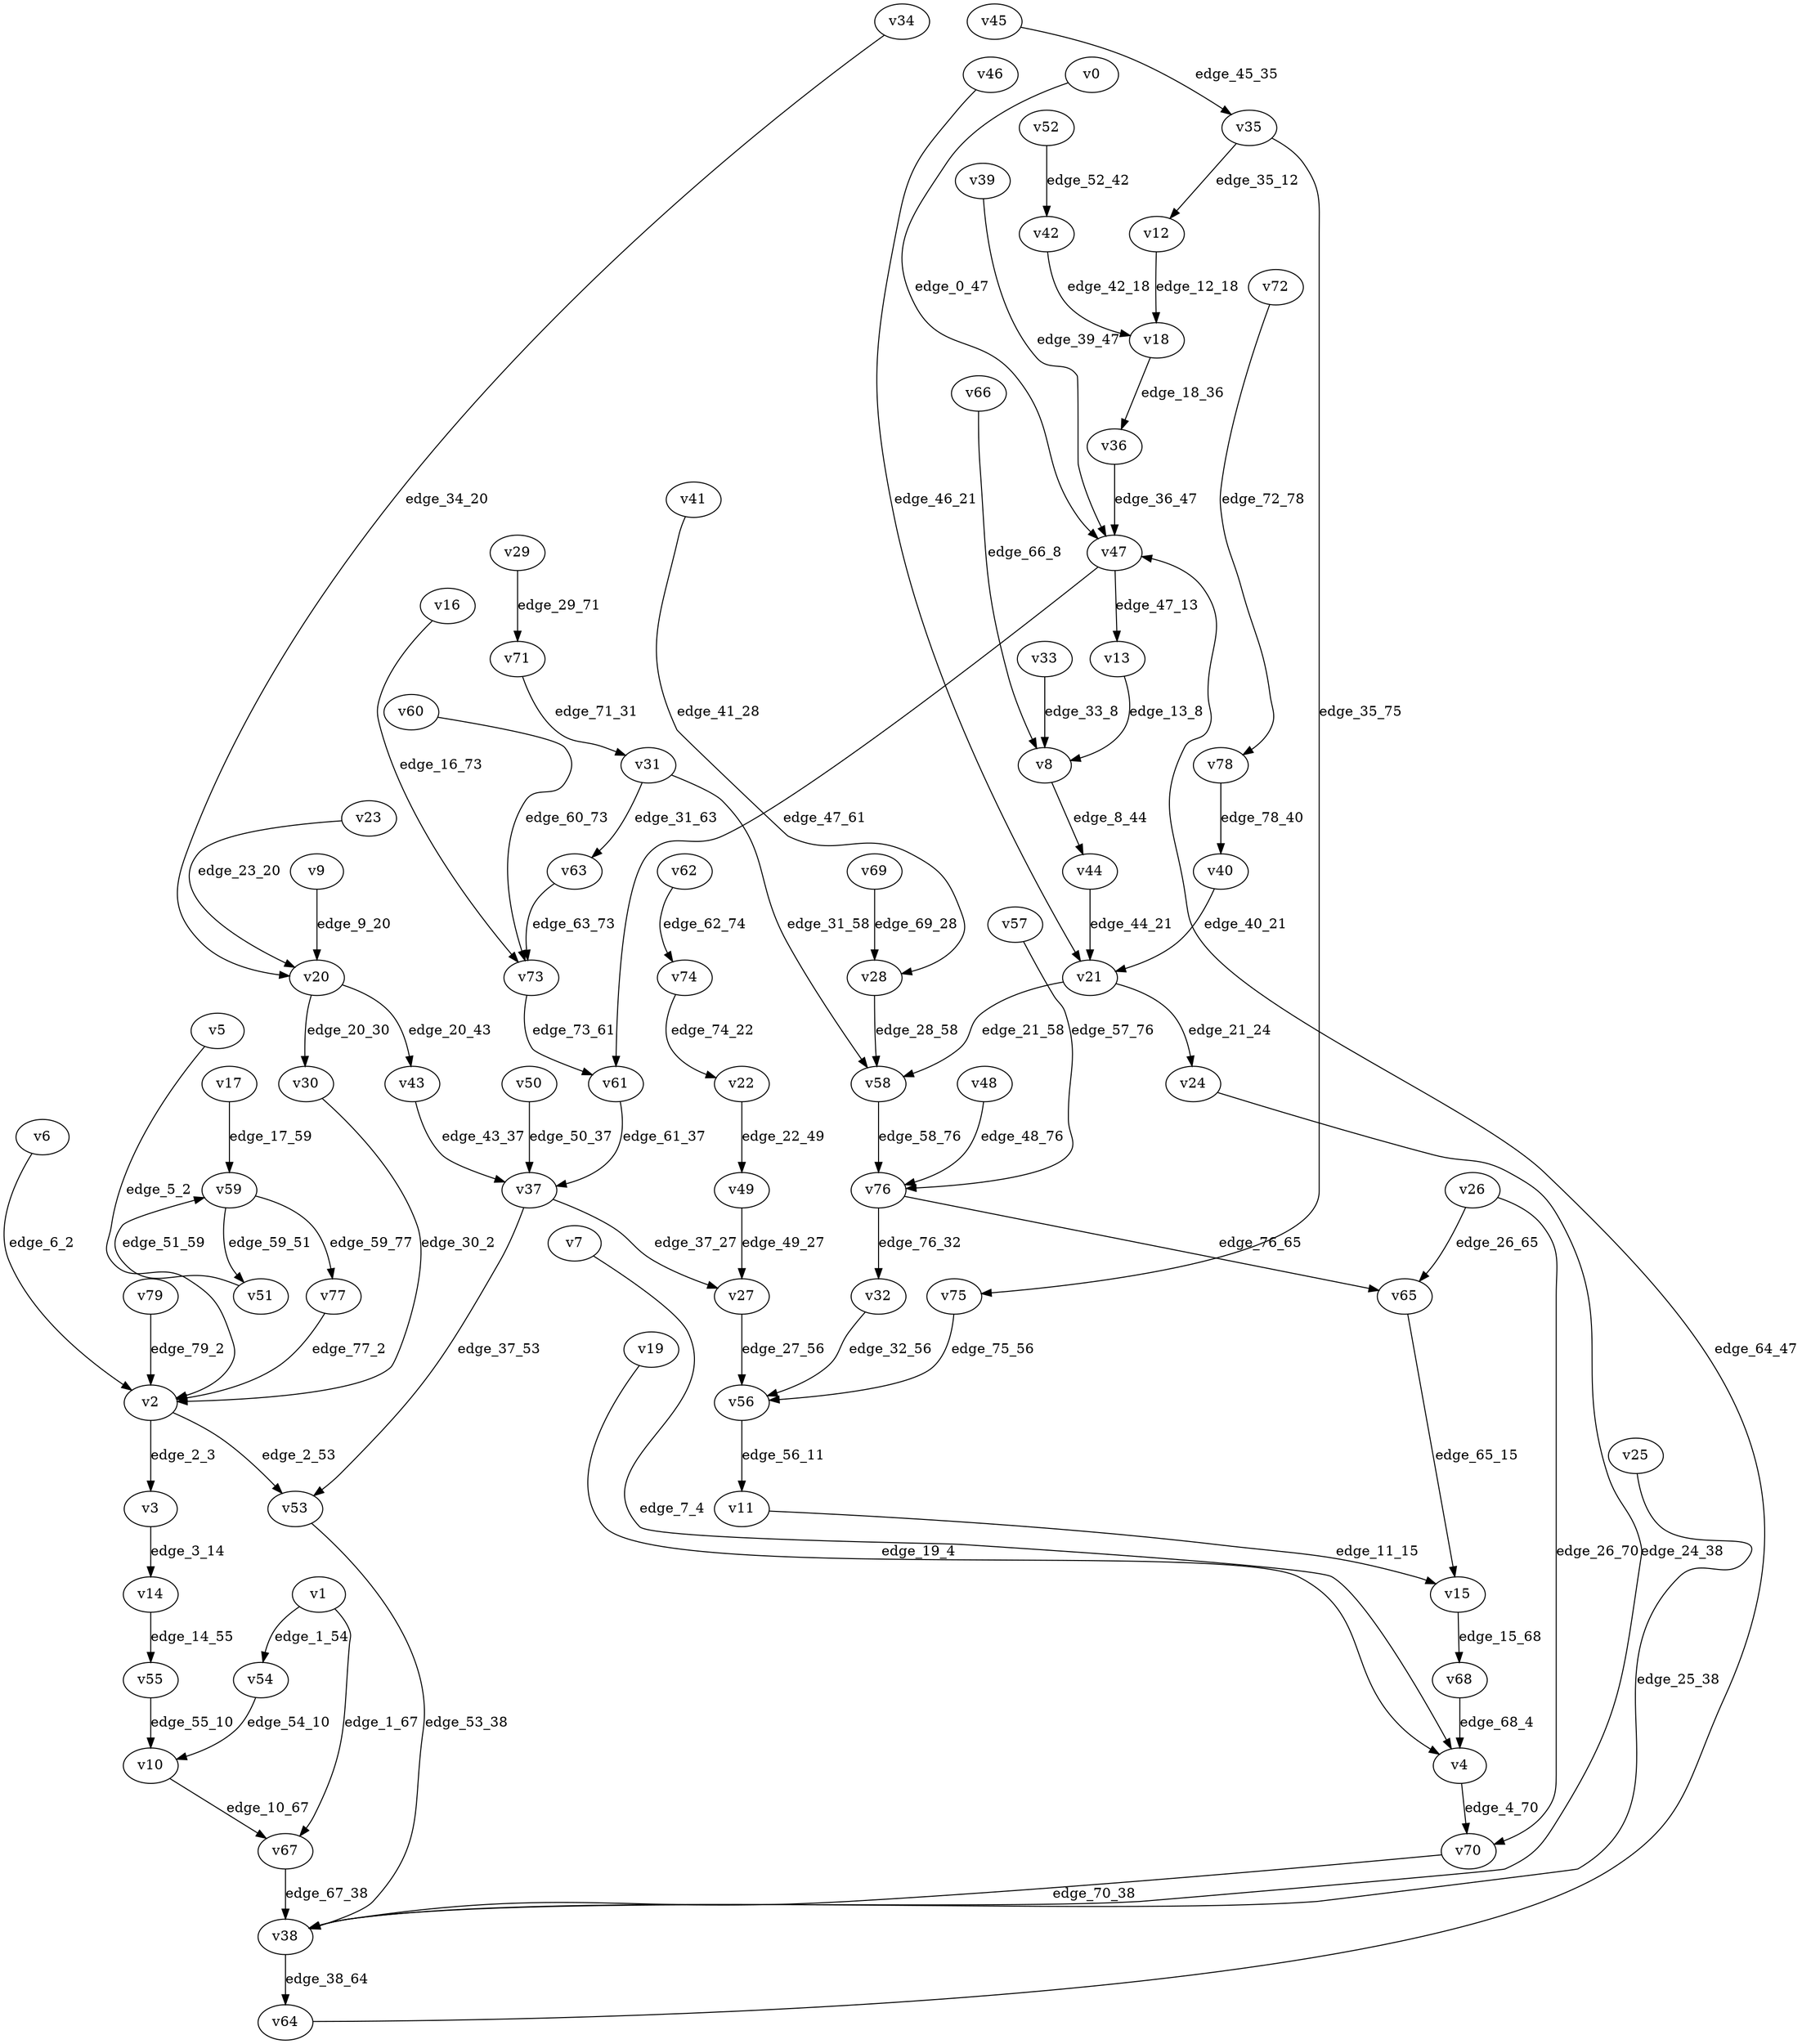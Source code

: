 digraph G {
    // Stochastic discounted game

    v0 [name="v0", player=0];
    v1 [name="v1", player=-1];
    v2 [name="v2", player=-1];
    v3 [name="v3", player=0];
    v4 [name="v4", player=-1];
    v5 [name="v5", player=1];
    v6 [name="v6", player=1];
    v7 [name="v7", player=0];
    v8 [name="v8", player=-1];
    v9 [name="v9", player=0];
    v10 [name="v10", player=-1];
    v11 [name="v11", player=1];
    v12 [name="v12", player=1];
    v13 [name="v13", player=0];
    v14 [name="v14", player=-1];
    v15 [name="v15", player=-1];
    v16 [name="v16", player=1];
    v17 [name="v17", player=0];
    v18 [name="v18", player=-1];
    v19 [name="v19", player=0];
    v20 [name="v20", player=-1];
    v21 [name="v21", player=-1];
    v22 [name="v22", player=0];
    v23 [name="v23", player=1];
    v24 [name="v24", player=0];
    v25 [name="v25", player=1];
    v26 [name="v26", player=-1];
    v27 [name="v27", player=1];
    v28 [name="v28", player=-1];
    v29 [name="v29", player=-1];
    v30 [name="v30", player=0];
    v31 [name="v31", player=-1];
    v32 [name="v32", player=1];
    v33 [name="v33", player=1];
    v34 [name="v34", player=0];
    v35 [name="v35", player=-1];
    v36 [name="v36", player=0];
    v37 [name="v37", player=-1];
    v38 [name="v38", player=-1];
    v39 [name="v39", player=1];
    v40 [name="v40", player=0];
    v41 [name="v41", player=1];
    v42 [name="v42", player=1];
    v43 [name="v43", player=1];
    v44 [name="v44", player=0];
    v45 [name="v45", player=1];
    v46 [name="v46", player=0];
    v47 [name="v47", player=-1];
    v48 [name="v48", player=0];
    v49 [name="v49", player=-1];
    v50 [name="v50", player=0];
    v51 [name="v51", player=0];
    v52 [name="v52", player=-1];
    v53 [name="v53", player=1];
    v54 [name="v54", player=1];
    v55 [name="v55", player=1];
    v56 [name="v56", player=-1];
    v57 [name="v57", player=0];
    v58 [name="v58", player=0];
    v59 [name="v59", player=-1];
    v60 [name="v60", player=0];
    v61 [name="v61", player=0];
    v62 [name="v62", player=0];
    v63 [name="v63", player=1];
    v64 [name="v64", player=0];
    v65 [name="v65", player=1];
    v66 [name="v66", player=1];
    v67 [name="v67", player=1];
    v68 [name="v68", player=0];
    v69 [name="v69", player=1];
    v70 [name="v70", player=0];
    v71 [name="v71", player=0];
    v72 [name="v72", player=1];
    v73 [name="v73", player=-1];
    v74 [name="v74", player=-1];
    v75 [name="v75", player=1];
    v76 [name="v76", player=-1];
    v77 [name="v77", player=1];
    v78 [name="v78", player=-1];
    v79 [name="v79", player=1];

    v0 -> v47 [label="edge_0_47", weight=-2.722069, discount=0.402286];
    v1 -> v54 [label="edge_1_54", probability=0.391903];
    v1 -> v67 [label="edge_1_67", probability=0.608097];
    v2 -> v53 [label="edge_2_53", probability=0.446630];
    v2 -> v3 [label="edge_2_3", probability=0.553370];
    v3 -> v14 [label="edge_3_14", weight=2.168059, discount=0.367708];
    v4 -> v70 [label="edge_4_70", probability=1.000000];
    v5 -> v2 [label="edge_5_2", weight=-1.809842, discount=0.365419];
    v6 -> v2 [label="edge_6_2", weight=-6.766731, discount=0.492595];
    v7 -> v4 [label="edge_7_4", weight=-2.219134, discount=0.714341];
    v8 -> v44 [label="edge_8_44", probability=1.000000];
    v9 -> v20 [label="edge_9_20", weight=3.895782, discount=0.765844];
    v10 -> v67 [label="edge_10_67", probability=1.000000];
    v11 -> v15 [label="edge_11_15", weight=-3.278985, discount=0.439584];
    v12 -> v18 [label="edge_12_18", weight=4.839567, discount=0.435594];
    v13 -> v8 [label="edge_13_8", weight=-6.574321, discount=0.529820];
    v14 -> v55 [label="edge_14_55", probability=1.000000];
    v15 -> v68 [label="edge_15_68", probability=1.000000];
    v16 -> v73 [label="edge_16_73", weight=-8.835749, discount=0.531548];
    v17 -> v59 [label="edge_17_59", weight=6.003241, discount=0.663672];
    v18 -> v36 [label="edge_18_36", probability=1.000000];
    v19 -> v4 [label="edge_19_4", weight=-4.395299, discount=0.816859];
    v20 -> v30 [label="edge_20_30", probability=0.627872];
    v20 -> v43 [label="edge_20_43", probability=0.372128];
    v21 -> v58 [label="edge_21_58", probability=0.394880];
    v21 -> v24 [label="edge_21_24", probability=0.605120];
    v22 -> v49 [label="edge_22_49", weight=6.615656, discount=0.175331];
    v23 -> v20 [label="edge_23_20", weight=-2.137880, discount=0.492807];
    v24 -> v38 [label="edge_24_38", weight=-0.962379, discount=0.378919];
    v25 -> v38 [label="edge_25_38", weight=-4.879943, discount=0.539875];
    v26 -> v70 [label="edge_26_70", probability=0.601355];
    v26 -> v65 [label="edge_26_65", probability=0.398645];
    v27 -> v56 [label="edge_27_56", weight=3.504123, discount=0.357006];
    v28 -> v58 [label="edge_28_58", probability=1.000000];
    v29 -> v71 [label="edge_29_71", probability=1.000000];
    v30 -> v2 [label="edge_30_2", weight=-3.574505, discount=0.690459];
    v31 -> v58 [label="edge_31_58", probability=0.504486];
    v31 -> v63 [label="edge_31_63", probability=0.495514];
    v32 -> v56 [label="edge_32_56", weight=0.297108, discount=0.253680];
    v33 -> v8 [label="edge_33_8", weight=8.818973, discount=0.472319];
    v34 -> v20 [label="edge_34_20", weight=0.697580, discount=0.362894];
    v35 -> v12 [label="edge_35_12", probability=0.557432];
    v35 -> v75 [label="edge_35_75", probability=0.442568];
    v36 -> v47 [label="edge_36_47", weight=2.142554, discount=0.363358];
    v37 -> v53 [label="edge_37_53", probability=0.674006];
    v37 -> v27 [label="edge_37_27", probability=0.325994];
    v38 -> v64 [label="edge_38_64", probability=1.000000];
    v39 -> v47 [label="edge_39_47", weight=-8.366673, discount=0.632887];
    v40 -> v21 [label="edge_40_21", weight=-7.742548, discount=0.169153];
    v41 -> v28 [label="edge_41_28", weight=-4.145235, discount=0.700041];
    v42 -> v18 [label="edge_42_18", weight=-6.352047, discount=0.153917];
    v43 -> v37 [label="edge_43_37", weight=-3.952695, discount=0.582299];
    v44 -> v21 [label="edge_44_21", weight=7.018027, discount=0.758521];
    v45 -> v35 [label="edge_45_35", weight=-7.140580, discount=0.618802];
    v46 -> v21 [label="edge_46_21", weight=0.270493, discount=0.387807];
    v47 -> v13 [label="edge_47_13", probability=0.362544];
    v47 -> v61 [label="edge_47_61", probability=0.637456];
    v48 -> v76 [label="edge_48_76", weight=4.151364, discount=0.488359];
    v49 -> v27 [label="edge_49_27", probability=1.000000];
    v50 -> v37 [label="edge_50_37", weight=5.681662, discount=0.358688];
    v51 -> v59 [label="edge_51_59", weight=-6.739540, discount=0.711281];
    v52 -> v42 [label="edge_52_42", probability=1.000000];
    v53 -> v38 [label="edge_53_38", weight=-9.867727, discount=0.417313];
    v54 -> v10 [label="edge_54_10", weight=1.211941, discount=0.103981];
    v55 -> v10 [label="edge_55_10", weight=9.025234, discount=0.266376];
    v56 -> v11 [label="edge_56_11", probability=1.000000];
    v57 -> v76 [label="edge_57_76", weight=-0.609343, discount=0.160437];
    v58 -> v76 [label="edge_58_76", weight=9.982422, discount=0.504704];
    v59 -> v77 [label="edge_59_77", probability=0.430968];
    v59 -> v51 [label="edge_59_51", probability=0.569032];
    v60 -> v73 [label="edge_60_73", weight=-1.007020, discount=0.584206];
    v61 -> v37 [label="edge_61_37", weight=-1.379869, discount=0.534016];
    v62 -> v74 [label="edge_62_74", weight=1.661581, discount=0.755317];
    v63 -> v73 [label="edge_63_73", weight=-6.129536, discount=0.164077];
    v64 -> v47 [label="edge_64_47", weight=-2.240525, discount=0.494378];
    v65 -> v15 [label="edge_65_15", weight=-2.454708, discount=0.679394];
    v66 -> v8 [label="edge_66_8", weight=-9.262717, discount=0.269598];
    v67 -> v38 [label="edge_67_38", weight=9.140838, discount=0.800658];
    v68 -> v4 [label="edge_68_4", weight=5.304914, discount=0.562494];
    v69 -> v28 [label="edge_69_28", weight=1.247405, discount=0.203526];
    v70 -> v38 [label="edge_70_38", weight=-2.228950, discount=0.655130];
    v71 -> v31 [label="edge_71_31", weight=-5.136739, discount=0.172511];
    v72 -> v78 [label="edge_72_78", weight=-5.839037, discount=0.372950];
    v73 -> v61 [label="edge_73_61", probability=1.000000];
    v74 -> v22 [label="edge_74_22", probability=1.000000];
    v75 -> v56 [label="edge_75_56", weight=2.696923, discount=0.533860];
    v76 -> v32 [label="edge_76_32", probability=0.474205];
    v76 -> v65 [label="edge_76_65", probability=0.525795];
    v77 -> v2 [label="edge_77_2", weight=4.221862, discount=0.639851];
    v78 -> v40 [label="edge_78_40", probability=1.000000];
    v79 -> v2 [label="edge_79_2", weight=9.431694, discount=0.355379];
}
